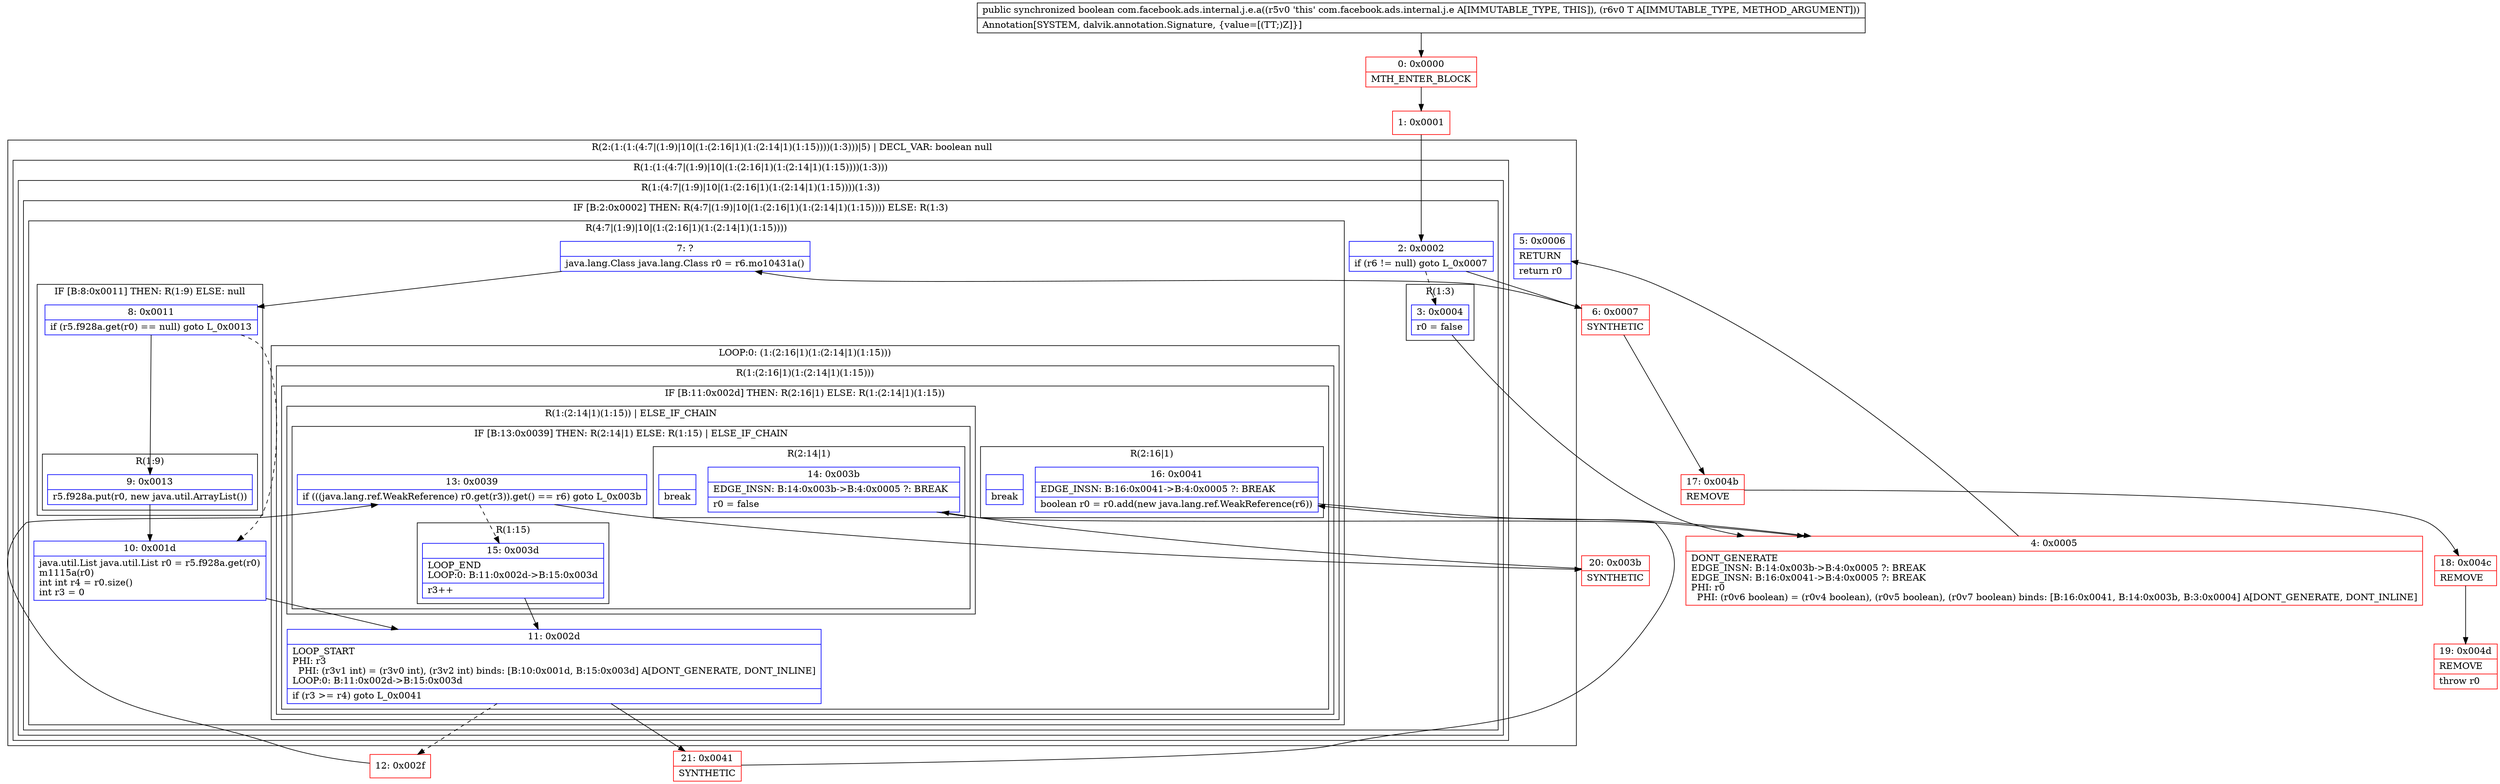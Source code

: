digraph "CFG forcom.facebook.ads.internal.j.e.a(Lcom\/facebook\/ads\/internal\/j\/f;)Z" {
subgraph cluster_Region_1295887100 {
label = "R(2:(1:(1:(4:7|(1:9)|10|(1:(2:16|1)(1:(2:14|1)(1:15))))(1:3)))|5) | DECL_VAR: boolean null\l";
node [shape=record,color=blue];
subgraph cluster_Region_1175975184 {
label = "R(1:(1:(4:7|(1:9)|10|(1:(2:16|1)(1:(2:14|1)(1:15))))(1:3)))";
node [shape=record,color=blue];
subgraph cluster_Region_777221567 {
label = "R(1:(4:7|(1:9)|10|(1:(2:16|1)(1:(2:14|1)(1:15))))(1:3))";
node [shape=record,color=blue];
subgraph cluster_IfRegion_1428142193 {
label = "IF [B:2:0x0002] THEN: R(4:7|(1:9)|10|(1:(2:16|1)(1:(2:14|1)(1:15)))) ELSE: R(1:3)";
node [shape=record,color=blue];
Node_2 [shape=record,label="{2\:\ 0x0002|if (r6 != null) goto L_0x0007\l}"];
subgraph cluster_Region_332799421 {
label = "R(4:7|(1:9)|10|(1:(2:16|1)(1:(2:14|1)(1:15))))";
node [shape=record,color=blue];
Node_7 [shape=record,label="{7\:\ ?|java.lang.Class java.lang.Class r0 = r6.mo10431a()\l}"];
subgraph cluster_IfRegion_1350052111 {
label = "IF [B:8:0x0011] THEN: R(1:9) ELSE: null";
node [shape=record,color=blue];
Node_8 [shape=record,label="{8\:\ 0x0011|if (r5.f928a.get(r0) == null) goto L_0x0013\l}"];
subgraph cluster_Region_2133245493 {
label = "R(1:9)";
node [shape=record,color=blue];
Node_9 [shape=record,label="{9\:\ 0x0013|r5.f928a.put(r0, new java.util.ArrayList())\l}"];
}
}
Node_10 [shape=record,label="{10\:\ 0x001d|java.util.List java.util.List r0 = r5.f928a.get(r0)\lm1115a(r0)\lint int r4 = r0.size()\lint r3 = 0\l}"];
subgraph cluster_LoopRegion_1976930916 {
label = "LOOP:0: (1:(2:16|1)(1:(2:14|1)(1:15)))";
node [shape=record,color=blue];
subgraph cluster_Region_202589883 {
label = "R(1:(2:16|1)(1:(2:14|1)(1:15)))";
node [shape=record,color=blue];
subgraph cluster_IfRegion_1611470843 {
label = "IF [B:11:0x002d] THEN: R(2:16|1) ELSE: R(1:(2:14|1)(1:15))";
node [shape=record,color=blue];
Node_11 [shape=record,label="{11\:\ 0x002d|LOOP_START\lPHI: r3 \l  PHI: (r3v1 int) = (r3v0 int), (r3v2 int) binds: [B:10:0x001d, B:15:0x003d] A[DONT_GENERATE, DONT_INLINE]\lLOOP:0: B:11:0x002d\-\>B:15:0x003d\l|if (r3 \>= r4) goto L_0x0041\l}"];
subgraph cluster_Region_1379187854 {
label = "R(2:16|1)";
node [shape=record,color=blue];
Node_16 [shape=record,label="{16\:\ 0x0041|EDGE_INSN: B:16:0x0041\-\>B:4:0x0005 ?: BREAK  \l|boolean r0 = r0.add(new java.lang.ref.WeakReference(r6))\l}"];
Node_InsnContainer_970466315 [shape=record,label="{|break\l}"];
}
subgraph cluster_Region_296542065 {
label = "R(1:(2:14|1)(1:15)) | ELSE_IF_CHAIN\l";
node [shape=record,color=blue];
subgraph cluster_IfRegion_1898735744 {
label = "IF [B:13:0x0039] THEN: R(2:14|1) ELSE: R(1:15) | ELSE_IF_CHAIN\l";
node [shape=record,color=blue];
Node_13 [shape=record,label="{13\:\ 0x0039|if (((java.lang.ref.WeakReference) r0.get(r3)).get() == r6) goto L_0x003b\l}"];
subgraph cluster_Region_1563935689 {
label = "R(2:14|1)";
node [shape=record,color=blue];
Node_14 [shape=record,label="{14\:\ 0x003b|EDGE_INSN: B:14:0x003b\-\>B:4:0x0005 ?: BREAK  \l|r0 = false\l}"];
Node_InsnContainer_1219701138 [shape=record,label="{|break\l}"];
}
subgraph cluster_Region_714132185 {
label = "R(1:15)";
node [shape=record,color=blue];
Node_15 [shape=record,label="{15\:\ 0x003d|LOOP_END\lLOOP:0: B:11:0x002d\-\>B:15:0x003d\l|r3++\l}"];
}
}
}
}
}
}
}
subgraph cluster_Region_1338890375 {
label = "R(1:3)";
node [shape=record,color=blue];
Node_3 [shape=record,label="{3\:\ 0x0004|r0 = false\l}"];
}
}
}
}
Node_5 [shape=record,label="{5\:\ 0x0006|RETURN\l|return r0\l}"];
}
Node_0 [shape=record,color=red,label="{0\:\ 0x0000|MTH_ENTER_BLOCK\l}"];
Node_1 [shape=record,color=red,label="{1\:\ 0x0001}"];
Node_4 [shape=record,color=red,label="{4\:\ 0x0005|DONT_GENERATE\lEDGE_INSN: B:14:0x003b\-\>B:4:0x0005 ?: BREAK  \lEDGE_INSN: B:16:0x0041\-\>B:4:0x0005 ?: BREAK  \lPHI: r0 \l  PHI: (r0v6 boolean) = (r0v4 boolean), (r0v5 boolean), (r0v7 boolean) binds: [B:16:0x0041, B:14:0x003b, B:3:0x0004] A[DONT_GENERATE, DONT_INLINE]\l}"];
Node_6 [shape=record,color=red,label="{6\:\ 0x0007|SYNTHETIC\l}"];
Node_12 [shape=record,color=red,label="{12\:\ 0x002f}"];
Node_17 [shape=record,color=red,label="{17\:\ 0x004b|REMOVE\l}"];
Node_18 [shape=record,color=red,label="{18\:\ 0x004c|REMOVE\l}"];
Node_19 [shape=record,color=red,label="{19\:\ 0x004d|REMOVE\l|throw r0\l}"];
Node_20 [shape=record,color=red,label="{20\:\ 0x003b|SYNTHETIC\l}"];
Node_21 [shape=record,color=red,label="{21\:\ 0x0041|SYNTHETIC\l}"];
MethodNode[shape=record,label="{public synchronized boolean com.facebook.ads.internal.j.e.a((r5v0 'this' com.facebook.ads.internal.j.e A[IMMUTABLE_TYPE, THIS]), (r6v0 T A[IMMUTABLE_TYPE, METHOD_ARGUMENT]))  | Annotation[SYSTEM, dalvik.annotation.Signature, \{value=[(TT;)Z]\}]\l}"];
MethodNode -> Node_0;
Node_2 -> Node_3[style=dashed];
Node_2 -> Node_6;
Node_7 -> Node_8;
Node_8 -> Node_9;
Node_8 -> Node_10[style=dashed];
Node_9 -> Node_10;
Node_10 -> Node_11;
Node_11 -> Node_12[style=dashed];
Node_11 -> Node_21;
Node_16 -> Node_4;
Node_13 -> Node_15[style=dashed];
Node_13 -> Node_20;
Node_14 -> Node_4;
Node_15 -> Node_11;
Node_3 -> Node_4;
Node_0 -> Node_1;
Node_1 -> Node_2;
Node_4 -> Node_5;
Node_6 -> Node_7;
Node_6 -> Node_17;
Node_12 -> Node_13;
Node_17 -> Node_18;
Node_18 -> Node_19;
Node_20 -> Node_14;
Node_21 -> Node_16;
}

